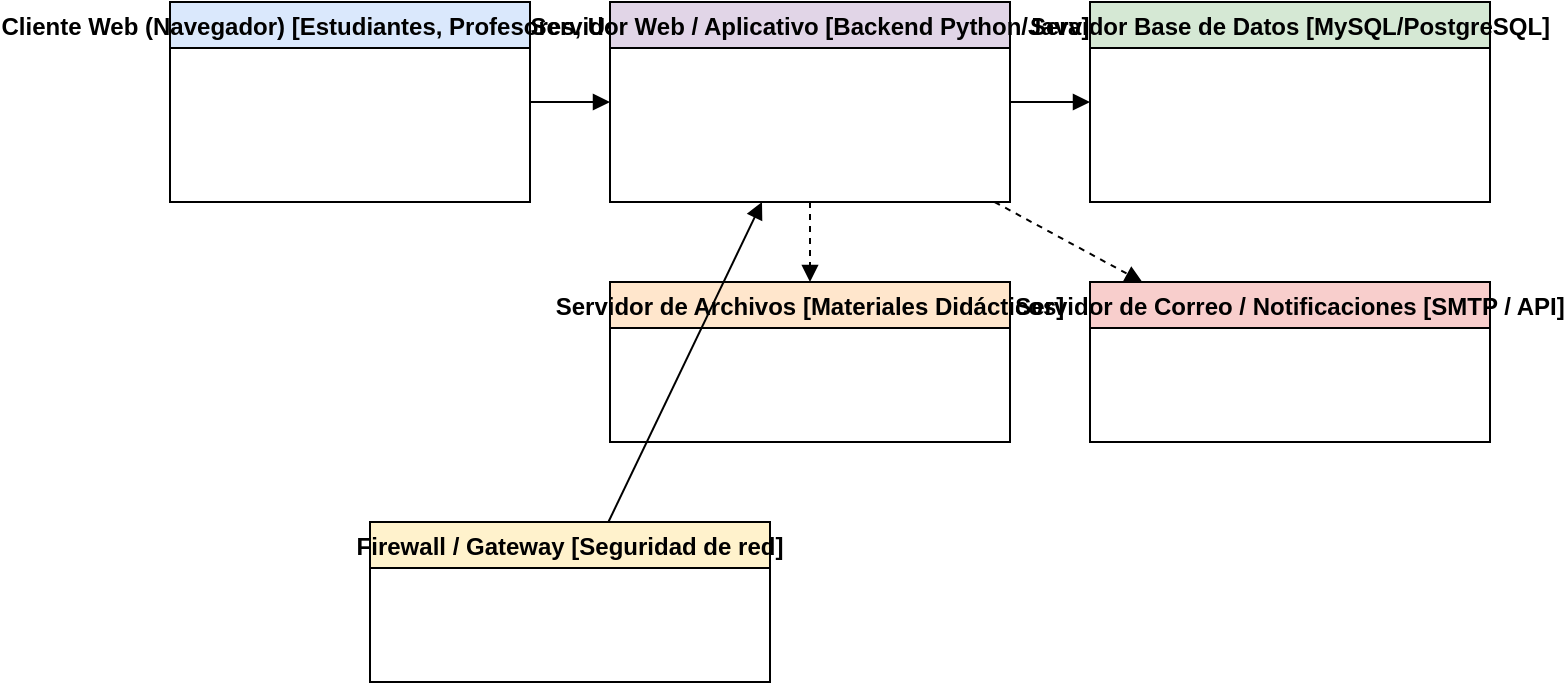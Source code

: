<mxfile>
  <diagram name="Diagrama de Despliegue - Jacquin Academia Musical" id="deployment1">
    <mxGraphModel dx="1000" dy="800" grid="1" gridSize="10" guides="1" tooltips="1" connect="1" arrows="1">
      <root>
        <mxCell id="0"/>
        <mxCell id="1" parent="0"/>

        <!-- Cliente Web -->
        <mxCell id="2" value="Cliente Web
(Navegador)
[Estudiantes, Profesores, Usuarios]" style="swimlane;fillColor=#DAE8FC;" vertex="1" parent="1">
          <mxGeometry x="40" y="60" width="180" height="100" as="geometry"/>
        </mxCell>

        <!-- Servidor Web -->
        <mxCell id="3" value="Servidor Web / Aplicativo
[Backend Python/Java]" style="swimlane;fillColor=#E1D5E7;" vertex="1" parent="1">
          <mxGeometry x="260" y="60" width="200" height="100" as="geometry"/>
        </mxCell>
        <mxCell id="6" style="endArrow=block;" edge="1" parent="1" source="2" target="3">
          <mxGeometry relative="1" as="geometry"/>
        </mxCell>

        <!-- Servidor de Base de Datos -->
        <mxCell id="4" value="Servidor Base de Datos
[MySQL/PostgreSQL]" style="swimlane;fillColor=#D5E8D4;" vertex="1" parent="1">
          <mxGeometry x="500" y="60" width="200" height="100" as="geometry"/>
        </mxCell>
        <mxCell id="7" style="endArrow=block;" edge="1" parent="1" source="3" target="4">
          <mxGeometry relative="1" as="geometry"/>
        </mxCell>

        <!-- Servidor de Archivos -->
        <mxCell id="5" value="Servidor de Archivos
[Materiales Didácticos]" style="swimlane;fillColor=#FFE6CC;" vertex="1" parent="1">
          <mxGeometry x="260" y="200" width="200" height="80" as="geometry"/>
        </mxCell>
        <mxCell id="8" style="endArrow=block;dashed=1;" edge="1" parent="1" source="3" target="5">
          <mxGeometry relative="1" as="geometry"/>
        </mxCell>

        <!-- Servidor de Correo -->
        <mxCell id="9" value="Servidor de Correo / Notificaciones
[SMTP / API]" style="swimlane;fillColor=#F8CECC;" vertex="1" parent="1">
          <mxGeometry x="500" y="200" width="200" height="80" as="geometry"/>
        </mxCell>
        <mxCell id="10" style="endArrow=block;dashed=1;" edge="1" parent="1" source="3" target="9">
          <mxGeometry relative="1" as="geometry"/>
        </mxCell>

        <!-- Firewall -->
        <mxCell id="11" value="Firewall / Gateway
[Seguridad de red]" style="swimlane;fillColor=#FFF2CC;" vertex="1" parent="1">
          <mxGeometry x="140" y="320" width="200" height="80" as="geometry"/>
        </mxCell>
        <mxCell id="12" style="endArrow=block;" edge="1" parent="1" source="11" target="3">
          <mxGeometry relative="1" as="geometry"/>
        </mxCell>

      </root>
    </mxGraphModel>
  </diagram>
</mxfile>
